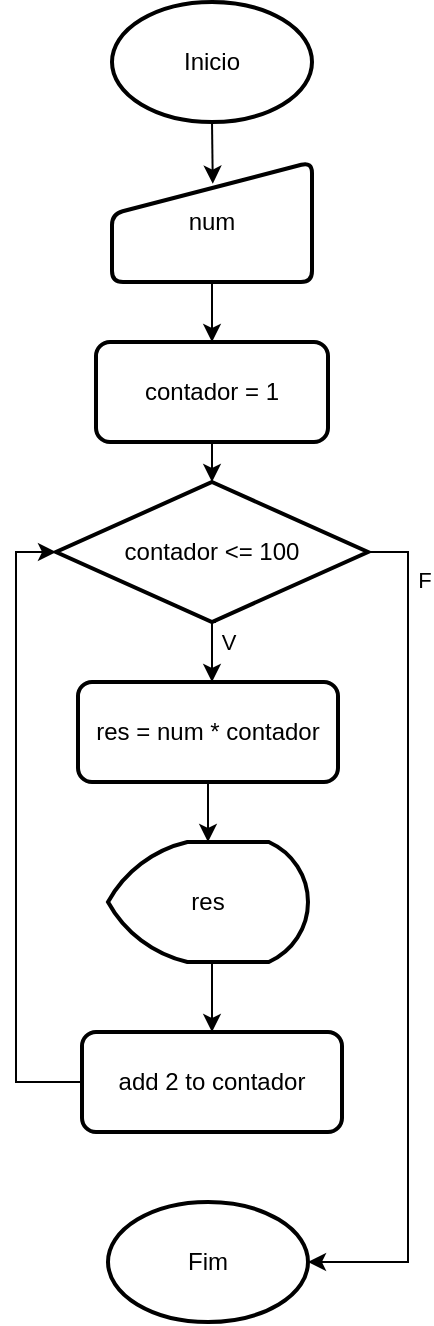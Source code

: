 <mxfile version="26.0.5">
  <diagram name="Página-1" id="sBkzolrORNVpnoc0ybVJ">
    <mxGraphModel dx="1160" dy="584" grid="1" gridSize="10" guides="1" tooltips="1" connect="1" arrows="1" fold="1" page="1" pageScale="1" pageWidth="827" pageHeight="1169" math="0" shadow="0">
      <root>
        <mxCell id="0" />
        <mxCell id="1" parent="0" />
        <mxCell id="dH_SuakjsCsbDlxcVrdE-14" style="edgeStyle=orthogonalEdgeStyle;rounded=0;orthogonalLoop=1;jettySize=auto;html=1;exitX=0.5;exitY=1;exitDx=0;exitDy=0;exitPerimeter=0;entryX=0.504;entryY=0.181;entryDx=0;entryDy=0;entryPerimeter=0;" parent="1" source="dH_SuakjsCsbDlxcVrdE-2" target="LtduAqrO2DXDm5PCIFnF-2" edge="1">
          <mxGeometry relative="1" as="geometry">
            <mxPoint x="414" y="170" as="targetPoint" />
          </mxGeometry>
        </mxCell>
        <mxCell id="dH_SuakjsCsbDlxcVrdE-2" value="Inicio" style="strokeWidth=2;html=1;shape=mxgraph.flowchart.start_1;whiteSpace=wrap;" parent="1" vertex="1">
          <mxGeometry x="364" y="70" width="100" height="60" as="geometry" />
        </mxCell>
        <mxCell id="dH_SuakjsCsbDlxcVrdE-3" value="Fim" style="strokeWidth=2;html=1;shape=mxgraph.flowchart.start_1;whiteSpace=wrap;" parent="1" vertex="1">
          <mxGeometry x="362" y="670" width="100" height="60" as="geometry" />
        </mxCell>
        <mxCell id="dH_SuakjsCsbDlxcVrdE-15" style="edgeStyle=orthogonalEdgeStyle;rounded=0;orthogonalLoop=1;jettySize=auto;html=1;exitX=0.5;exitY=1;exitDx=0;exitDy=0;entryX=0.5;entryY=0;entryDx=0;entryDy=0;" parent="1" source="LtduAqrO2DXDm5PCIFnF-2" target="dH_SuakjsCsbDlxcVrdE-5" edge="1">
          <mxGeometry relative="1" as="geometry">
            <mxPoint x="414" y="210" as="sourcePoint" />
          </mxGeometry>
        </mxCell>
        <mxCell id="dH_SuakjsCsbDlxcVrdE-5" value="contador = 1" style="rounded=1;whiteSpace=wrap;html=1;absoluteArcSize=1;arcSize=14;strokeWidth=2;" parent="1" vertex="1">
          <mxGeometry x="356" y="240" width="116" height="50" as="geometry" />
        </mxCell>
        <mxCell id="dH_SuakjsCsbDlxcVrdE-17" style="edgeStyle=orthogonalEdgeStyle;rounded=0;orthogonalLoop=1;jettySize=auto;html=1;exitX=0.5;exitY=1;exitDx=0;exitDy=0;exitPerimeter=0;entryX=0.5;entryY=0;entryDx=0;entryDy=0;" parent="1" edge="1">
          <mxGeometry relative="1" as="geometry">
            <mxPoint x="416" y="380" as="sourcePoint" />
            <mxPoint x="414" y="410" as="targetPoint" />
          </mxGeometry>
        </mxCell>
        <mxCell id="dH_SuakjsCsbDlxcVrdE-21" value="V" style="edgeLabel;html=1;align=center;verticalAlign=middle;resizable=0;points=[];" parent="dH_SuakjsCsbDlxcVrdE-17" vertex="1" connectable="0">
          <mxGeometry x="-0.246" y="1" relative="1" as="geometry">
            <mxPoint x="7" as="offset" />
          </mxGeometry>
        </mxCell>
        <mxCell id="dH_SuakjsCsbDlxcVrdE-6" value="contador &amp;lt;= 100" style="strokeWidth=2;html=1;shape=mxgraph.flowchart.decision;whiteSpace=wrap;" parent="1" vertex="1">
          <mxGeometry x="336" y="310" width="156" height="70" as="geometry" />
        </mxCell>
        <mxCell id="dH_SuakjsCsbDlxcVrdE-7" value="res = num * contador" style="rounded=1;whiteSpace=wrap;html=1;absoluteArcSize=1;arcSize=14;strokeWidth=2;" parent="1" vertex="1">
          <mxGeometry x="347" y="410" width="130" height="50" as="geometry" />
        </mxCell>
        <mxCell id="dH_SuakjsCsbDlxcVrdE-19" style="edgeStyle=orthogonalEdgeStyle;rounded=0;orthogonalLoop=1;jettySize=auto;html=1;exitX=0.5;exitY=1;exitDx=0;exitDy=0;exitPerimeter=0;entryX=0.5;entryY=0;entryDx=0;entryDy=0;" parent="1" source="dH_SuakjsCsbDlxcVrdE-8" target="dH_SuakjsCsbDlxcVrdE-10" edge="1">
          <mxGeometry relative="1" as="geometry" />
        </mxCell>
        <mxCell id="dH_SuakjsCsbDlxcVrdE-8" value="res" style="strokeWidth=2;html=1;shape=mxgraph.flowchart.display;whiteSpace=wrap;" parent="1" vertex="1">
          <mxGeometry x="362" y="490" width="100" height="60" as="geometry" />
        </mxCell>
        <mxCell id="dH_SuakjsCsbDlxcVrdE-10" value="add 2 to contador" style="rounded=1;whiteSpace=wrap;html=1;absoluteArcSize=1;arcSize=14;strokeWidth=2;" parent="1" vertex="1">
          <mxGeometry x="349" y="585" width="130" height="50" as="geometry" />
        </mxCell>
        <mxCell id="dH_SuakjsCsbDlxcVrdE-11" style="edgeStyle=orthogonalEdgeStyle;rounded=0;orthogonalLoop=1;jettySize=auto;html=1;exitX=1;exitY=0.5;exitDx=0;exitDy=0;exitPerimeter=0;entryX=1;entryY=0.5;entryDx=0;entryDy=0;entryPerimeter=0;" parent="1" source="dH_SuakjsCsbDlxcVrdE-6" target="dH_SuakjsCsbDlxcVrdE-3" edge="1">
          <mxGeometry relative="1" as="geometry" />
        </mxCell>
        <mxCell id="dH_SuakjsCsbDlxcVrdE-22" value="F" style="edgeLabel;html=1;align=center;verticalAlign=middle;resizable=0;points=[];" parent="dH_SuakjsCsbDlxcVrdE-11" vertex="1" connectable="0">
          <mxGeometry x="-0.843" y="-3" relative="1" as="geometry">
            <mxPoint x="11" as="offset" />
          </mxGeometry>
        </mxCell>
        <mxCell id="dH_SuakjsCsbDlxcVrdE-13" style="edgeStyle=orthogonalEdgeStyle;rounded=0;orthogonalLoop=1;jettySize=auto;html=1;exitX=0;exitY=0.5;exitDx=0;exitDy=0;entryX=0;entryY=0.5;entryDx=0;entryDy=0;entryPerimeter=0;" parent="1" source="dH_SuakjsCsbDlxcVrdE-10" target="dH_SuakjsCsbDlxcVrdE-6" edge="1">
          <mxGeometry relative="1" as="geometry" />
        </mxCell>
        <mxCell id="dH_SuakjsCsbDlxcVrdE-16" style="edgeStyle=orthogonalEdgeStyle;rounded=0;orthogonalLoop=1;jettySize=auto;html=1;exitX=0.5;exitY=1;exitDx=0;exitDy=0;entryX=0.5;entryY=0;entryDx=0;entryDy=0;entryPerimeter=0;" parent="1" source="dH_SuakjsCsbDlxcVrdE-5" target="dH_SuakjsCsbDlxcVrdE-6" edge="1">
          <mxGeometry relative="1" as="geometry" />
        </mxCell>
        <mxCell id="dH_SuakjsCsbDlxcVrdE-18" style="edgeStyle=orthogonalEdgeStyle;rounded=0;orthogonalLoop=1;jettySize=auto;html=1;exitX=0.5;exitY=1;exitDx=0;exitDy=0;entryX=0.5;entryY=0;entryDx=0;entryDy=0;entryPerimeter=0;" parent="1" source="dH_SuakjsCsbDlxcVrdE-7" target="dH_SuakjsCsbDlxcVrdE-8" edge="1">
          <mxGeometry relative="1" as="geometry" />
        </mxCell>
        <mxCell id="LtduAqrO2DXDm5PCIFnF-2" value="num" style="html=1;strokeWidth=2;shape=manualInput;whiteSpace=wrap;rounded=1;size=26;arcSize=11;" vertex="1" parent="1">
          <mxGeometry x="364" y="150" width="100" height="60" as="geometry" />
        </mxCell>
      </root>
    </mxGraphModel>
  </diagram>
</mxfile>
